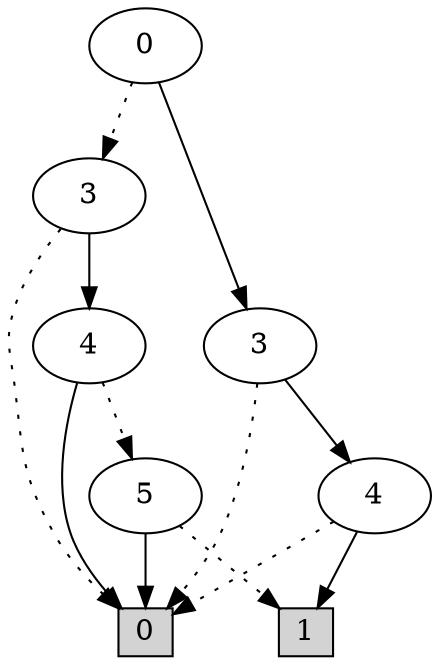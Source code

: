 digraph G {
0 [shape=box, label="0", style=filled, shape=box, height=0.3, width=0.3];
1 [shape=box, label="1", style=filled, shape=box, height=0.3, width=0.3];
284 [label="0"];
284 -> 206 [style=dotted];
284 -> 279 [style=filled];
206 [label="3"];
206 -> 0 [style=dotted];
206 -> 204 [style=filled];
204 [label="4"];
204 -> 13 [style=dotted];
204 -> 0 [style=filled];
13 [label="5"];
13 -> 1 [style=dotted];
13 -> 0 [style=filled];
279 [label="3"];
279 -> 0 [style=dotted];
279 -> 10 [style=filled];
10 [label="4"];
10 -> 0 [style=dotted];
10 -> 1 [style=filled];
}
